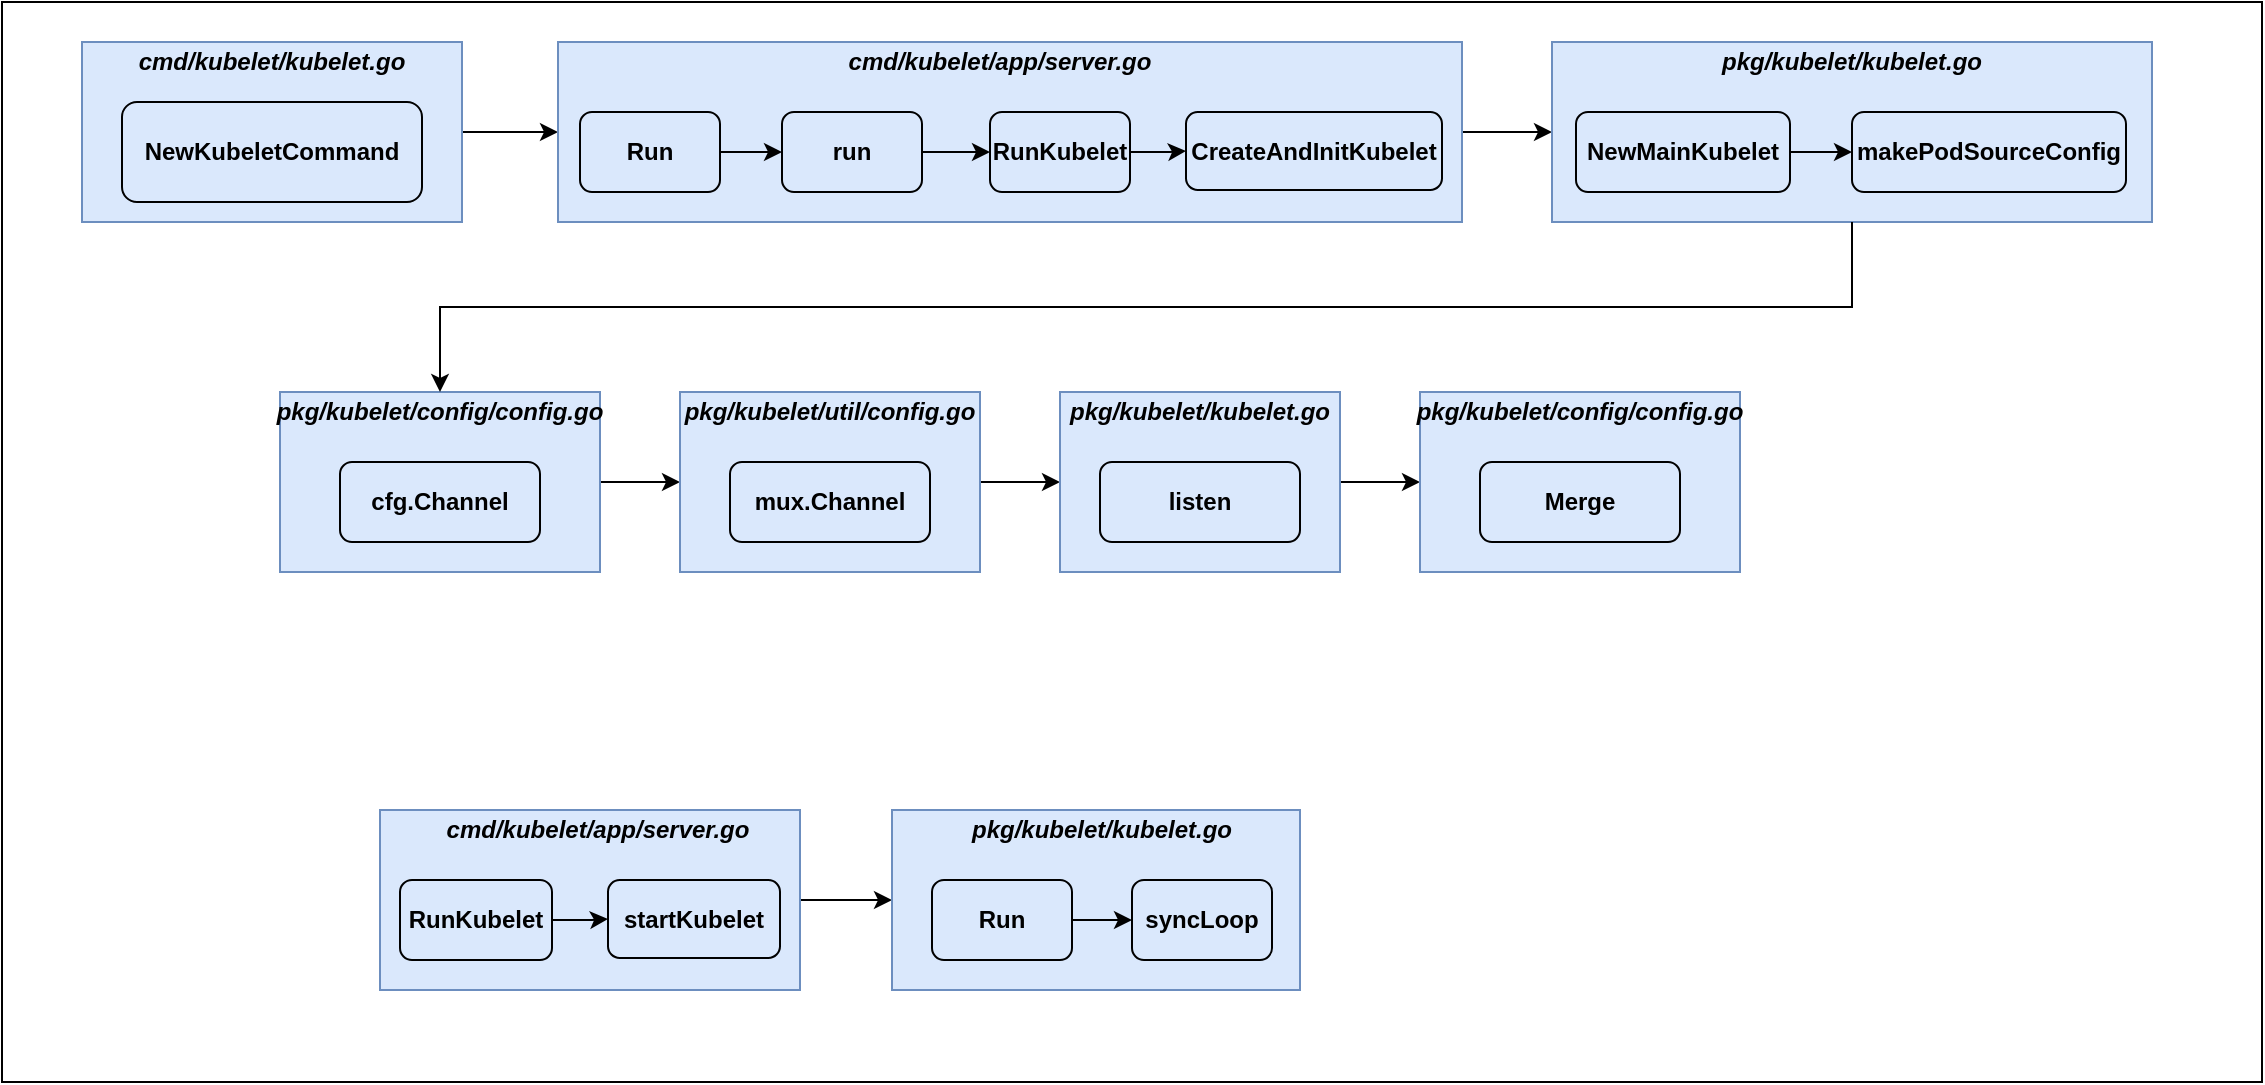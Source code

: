 <mxfile version="10.6.5" type="device"><diagram id="2vpmRGuvyanyWqD6oWW9" name="第 1 页"><mxGraphModel dx="1393" dy="844" grid="1" gridSize="10" guides="1" tooltips="1" connect="1" arrows="1" fold="1" page="1" pageScale="1" pageWidth="827" pageHeight="1169" math="0" shadow="0"><root><mxCell id="0"/><mxCell id="1" parent="0"/><mxCell id="O-B0kX2ZeCz8qp8V8LRg-75" value="" style="rounded=0;whiteSpace=wrap;html=1;fillColor=none;" vertex="1" parent="1"><mxGeometry x="40" y="180" width="1130" height="540" as="geometry"/></mxCell><mxCell id="O-B0kX2ZeCz8qp8V8LRg-41" value="" style="edgeStyle=orthogonalEdgeStyle;rounded=0;orthogonalLoop=1;jettySize=auto;html=1;fontStyle=1" edge="1" parent="1" source="O-B0kX2ZeCz8qp8V8LRg-5" target="O-B0kX2ZeCz8qp8V8LRg-40"><mxGeometry relative="1" as="geometry"/></mxCell><mxCell id="O-B0kX2ZeCz8qp8V8LRg-5" value="" style="rounded=0;whiteSpace=wrap;html=1;fillColor=#dae8fc;strokeColor=#6c8ebf;fontStyle=1" vertex="1" parent="1"><mxGeometry x="80" y="200" width="190" height="90" as="geometry"/></mxCell><mxCell id="O-B0kX2ZeCz8qp8V8LRg-52" value="" style="edgeStyle=orthogonalEdgeStyle;rounded=0;orthogonalLoop=1;jettySize=auto;html=1;fontStyle=1" edge="1" parent="1" source="O-B0kX2ZeCz8qp8V8LRg-40" target="O-B0kX2ZeCz8qp8V8LRg-51"><mxGeometry relative="1" as="geometry"/></mxCell><mxCell id="O-B0kX2ZeCz8qp8V8LRg-40" value="" style="rounded=0;whiteSpace=wrap;html=1;fillColor=#dae8fc;strokeColor=#6c8ebf;fontStyle=1" vertex="1" parent="1"><mxGeometry x="318" y="200" width="452" height="90" as="geometry"/></mxCell><mxCell id="O-B0kX2ZeCz8qp8V8LRg-51" value="" style="rounded=0;whiteSpace=wrap;html=1;fillColor=#dae8fc;strokeColor=#6c8ebf;fontStyle=1" vertex="1" parent="1"><mxGeometry x="815" y="200" width="300" height="90" as="geometry"/></mxCell><mxCell id="O-B0kX2ZeCz8qp8V8LRg-62" value="" style="edgeStyle=orthogonalEdgeStyle;rounded=0;orthogonalLoop=1;jettySize=auto;html=1;fontStyle=1" edge="1" parent="1" source="O-B0kX2ZeCz8qp8V8LRg-57" target="O-B0kX2ZeCz8qp8V8LRg-61"><mxGeometry relative="1" as="geometry"/></mxCell><mxCell id="O-B0kX2ZeCz8qp8V8LRg-57" value="" style="rounded=0;whiteSpace=wrap;html=1;fillColor=#dae8fc;strokeColor=#6c8ebf;fontStyle=1" vertex="1" parent="1"><mxGeometry x="179" y="375" width="160" height="90" as="geometry"/></mxCell><mxCell id="O-B0kX2ZeCz8qp8V8LRg-66" value="" style="edgeStyle=orthogonalEdgeStyle;rounded=0;orthogonalLoop=1;jettySize=auto;html=1;fontStyle=1" edge="1" parent="1" source="O-B0kX2ZeCz8qp8V8LRg-61" target="O-B0kX2ZeCz8qp8V8LRg-65"><mxGeometry relative="1" as="geometry"/></mxCell><mxCell id="O-B0kX2ZeCz8qp8V8LRg-61" value="" style="rounded=0;whiteSpace=wrap;html=1;fillColor=#dae8fc;strokeColor=#6c8ebf;fontStyle=1" vertex="1" parent="1"><mxGeometry x="379" y="375" width="150" height="90" as="geometry"/></mxCell><mxCell id="O-B0kX2ZeCz8qp8V8LRg-70" value="" style="edgeStyle=orthogonalEdgeStyle;rounded=0;orthogonalLoop=1;jettySize=auto;html=1;fontStyle=1" edge="1" parent="1" source="O-B0kX2ZeCz8qp8V8LRg-65" target="O-B0kX2ZeCz8qp8V8LRg-69"><mxGeometry relative="1" as="geometry"/></mxCell><mxCell id="O-B0kX2ZeCz8qp8V8LRg-65" value="" style="rounded=0;whiteSpace=wrap;html=1;fillColor=#dae8fc;strokeColor=#6c8ebf;fontStyle=1" vertex="1" parent="1"><mxGeometry x="569" y="375" width="140" height="90" as="geometry"/></mxCell><mxCell id="O-B0kX2ZeCz8qp8V8LRg-69" value="" style="rounded=0;whiteSpace=wrap;html=1;fillColor=#dae8fc;strokeColor=#6c8ebf;fontStyle=1" vertex="1" parent="1"><mxGeometry x="749" y="375" width="160" height="90" as="geometry"/></mxCell><mxCell id="O-B0kX2ZeCz8qp8V8LRg-2" value="NewKubeletCommand" style="rounded=1;whiteSpace=wrap;html=1;fillColor=none;fontStyle=1" vertex="1" parent="1"><mxGeometry x="100" y="230" width="150" height="50" as="geometry"/></mxCell><mxCell id="O-B0kX2ZeCz8qp8V8LRg-7" value="&lt;span&gt;&lt;i&gt;cmd/kubelet/kubelet.go&lt;/i&gt;&lt;/span&gt;" style="text;html=1;strokeColor=none;fillColor=none;align=center;verticalAlign=middle;whiteSpace=wrap;rounded=0;fontStyle=1" vertex="1" parent="1"><mxGeometry x="90" y="200" width="170" height="20" as="geometry"/></mxCell><mxCell id="O-B0kX2ZeCz8qp8V8LRg-42" value="&lt;i&gt;cmd/kubelet/app/server.go&lt;/i&gt;" style="text;html=1;strokeColor=none;fillColor=none;align=center;verticalAlign=middle;whiteSpace=wrap;rounded=0;fontStyle=1" vertex="1" parent="1"><mxGeometry x="454" y="200" width="170" height="20" as="geometry"/></mxCell><mxCell id="O-B0kX2ZeCz8qp8V8LRg-46" value="" style="edgeStyle=orthogonalEdgeStyle;rounded=0;orthogonalLoop=1;jettySize=auto;html=1;fontStyle=1" edge="1" parent="1" source="O-B0kX2ZeCz8qp8V8LRg-43" target="O-B0kX2ZeCz8qp8V8LRg-45"><mxGeometry relative="1" as="geometry"/></mxCell><mxCell id="O-B0kX2ZeCz8qp8V8LRg-43" value="Run" style="rounded=1;whiteSpace=wrap;html=1;fillColor=none;fontStyle=1" vertex="1" parent="1"><mxGeometry x="329" y="235" width="70" height="40" as="geometry"/></mxCell><mxCell id="O-B0kX2ZeCz8qp8V8LRg-48" value="" style="edgeStyle=orthogonalEdgeStyle;rounded=0;orthogonalLoop=1;jettySize=auto;html=1;fontStyle=1" edge="1" parent="1" source="O-B0kX2ZeCz8qp8V8LRg-45" target="O-B0kX2ZeCz8qp8V8LRg-47"><mxGeometry relative="1" as="geometry"/></mxCell><mxCell id="O-B0kX2ZeCz8qp8V8LRg-45" value="run" style="rounded=1;whiteSpace=wrap;html=1;fillColor=none;fontStyle=1" vertex="1" parent="1"><mxGeometry x="430" y="235" width="70" height="40" as="geometry"/></mxCell><mxCell id="O-B0kX2ZeCz8qp8V8LRg-50" value="" style="edgeStyle=orthogonalEdgeStyle;rounded=0;orthogonalLoop=1;jettySize=auto;html=1;fontStyle=1" edge="1" parent="1" source="O-B0kX2ZeCz8qp8V8LRg-47" target="O-B0kX2ZeCz8qp8V8LRg-49"><mxGeometry relative="1" as="geometry"/></mxCell><mxCell id="O-B0kX2ZeCz8qp8V8LRg-47" value="RunKubelet" style="rounded=1;whiteSpace=wrap;html=1;fillColor=none;fontStyle=1" vertex="1" parent="1"><mxGeometry x="534" y="235" width="70" height="40" as="geometry"/></mxCell><mxCell id="O-B0kX2ZeCz8qp8V8LRg-49" value="CreateAndInitKubelet" style="rounded=1;whiteSpace=wrap;html=1;fillColor=none;fontStyle=1" vertex="1" parent="1"><mxGeometry x="632" y="235" width="128" height="39" as="geometry"/></mxCell><mxCell id="O-B0kX2ZeCz8qp8V8LRg-55" value="" style="edgeStyle=orthogonalEdgeStyle;rounded=0;orthogonalLoop=1;jettySize=auto;html=1;fontStyle=1" edge="1" parent="1" source="O-B0kX2ZeCz8qp8V8LRg-53" target="O-B0kX2ZeCz8qp8V8LRg-54"><mxGeometry relative="1" as="geometry"/></mxCell><mxCell id="O-B0kX2ZeCz8qp8V8LRg-53" value="NewMainKubelet" style="rounded=1;whiteSpace=wrap;html=1;fillColor=none;fontStyle=1" vertex="1" parent="1"><mxGeometry x="827" y="235" width="107" height="40" as="geometry"/></mxCell><mxCell id="O-B0kX2ZeCz8qp8V8LRg-54" value="makePodSourceConfig" style="rounded=1;whiteSpace=wrap;html=1;fillColor=none;fontStyle=1" vertex="1" parent="1"><mxGeometry x="965" y="235" width="137" height="40" as="geometry"/></mxCell><mxCell id="O-B0kX2ZeCz8qp8V8LRg-56" value="&lt;i&gt;pkg/kubelet/kubelet.go&lt;/i&gt;&lt;br&gt;" style="text;html=1;strokeColor=none;fillColor=none;align=center;verticalAlign=middle;whiteSpace=wrap;rounded=0;fontStyle=1" vertex="1" parent="1"><mxGeometry x="880" y="200" width="170" height="20" as="geometry"/></mxCell><mxCell id="O-B0kX2ZeCz8qp8V8LRg-59" value="&lt;i&gt;pkg/kubelet/config/config.go&lt;/i&gt;" style="text;html=1;strokeColor=none;fillColor=none;align=center;verticalAlign=middle;whiteSpace=wrap;rounded=0;fontStyle=1" vertex="1" parent="1"><mxGeometry x="179" y="375" width="160" height="20" as="geometry"/></mxCell><mxCell id="O-B0kX2ZeCz8qp8V8LRg-60" value="cfg.Channel" style="rounded=1;whiteSpace=wrap;html=1;fillColor=none;fontStyle=1" vertex="1" parent="1"><mxGeometry x="209" y="410" width="100" height="40" as="geometry"/></mxCell><mxCell id="O-B0kX2ZeCz8qp8V8LRg-63" value="&lt;i&gt;pkg/kubelet/util/config.go&lt;/i&gt;&lt;br&gt;" style="text;html=1;strokeColor=none;fillColor=none;align=center;verticalAlign=middle;whiteSpace=wrap;rounded=0;fontStyle=1" vertex="1" parent="1"><mxGeometry x="384" y="375" width="140" height="20" as="geometry"/></mxCell><mxCell id="O-B0kX2ZeCz8qp8V8LRg-64" value="mux.Channel" style="rounded=1;whiteSpace=wrap;html=1;fillColor=none;fontStyle=1" vertex="1" parent="1"><mxGeometry x="404" y="410" width="100" height="40" as="geometry"/></mxCell><mxCell id="O-B0kX2ZeCz8qp8V8LRg-67" value="listen" style="rounded=1;whiteSpace=wrap;html=1;fillColor=none;fontStyle=1" vertex="1" parent="1"><mxGeometry x="589" y="410" width="100" height="40" as="geometry"/></mxCell><mxCell id="O-B0kX2ZeCz8qp8V8LRg-68" value="&lt;i&gt;pkg/kubelet/kubelet.go&lt;/i&gt;" style="text;html=1;strokeColor=none;fillColor=none;align=center;verticalAlign=middle;whiteSpace=wrap;rounded=0;fontStyle=1" vertex="1" parent="1"><mxGeometry x="574" y="375" width="130" height="19" as="geometry"/></mxCell><mxCell id="O-B0kX2ZeCz8qp8V8LRg-71" value="Merge" style="rounded=1;whiteSpace=wrap;html=1;fillColor=none;fontStyle=1" vertex="1" parent="1"><mxGeometry x="779" y="410" width="100" height="40" as="geometry"/></mxCell><mxCell id="O-B0kX2ZeCz8qp8V8LRg-73" value="&lt;i&gt;pkg/kubelet/config/config.go&lt;/i&gt;" style="text;html=1;strokeColor=none;fillColor=none;align=center;verticalAlign=middle;whiteSpace=wrap;rounded=0;fontStyle=1" vertex="1" parent="1"><mxGeometry x="749" y="375" width="160" height="20" as="geometry"/></mxCell><mxCell id="O-B0kX2ZeCz8qp8V8LRg-77" value="" style="edgeStyle=orthogonalEdgeStyle;rounded=0;orthogonalLoop=1;jettySize=auto;html=1;fontStyle=1;exitX=0.5;exitY=1;exitDx=0;exitDy=0;entryX=0.5;entryY=0;entryDx=0;entryDy=0;" edge="1" parent="1" source="O-B0kX2ZeCz8qp8V8LRg-51" target="O-B0kX2ZeCz8qp8V8LRg-59"><mxGeometry relative="1" as="geometry"><mxPoint x="719" y="430" as="sourcePoint"/><mxPoint x="759" y="430" as="targetPoint"/></mxGeometry></mxCell><mxCell id="O-B0kX2ZeCz8qp8V8LRg-88" value="" style="edgeStyle=orthogonalEdgeStyle;rounded=0;orthogonalLoop=1;jettySize=auto;html=1;" edge="1" parent="1" source="O-B0kX2ZeCz8qp8V8LRg-78" target="O-B0kX2ZeCz8qp8V8LRg-87"><mxGeometry relative="1" as="geometry"/></mxCell><mxCell id="O-B0kX2ZeCz8qp8V8LRg-78" value="" style="rounded=0;whiteSpace=wrap;html=1;fillColor=#dae8fc;strokeColor=#6c8ebf;fontStyle=1" vertex="1" parent="1"><mxGeometry x="229" y="584" width="210" height="90" as="geometry"/></mxCell><mxCell id="O-B0kX2ZeCz8qp8V8LRg-87" value="" style="rounded=0;whiteSpace=wrap;html=1;fillColor=#dae8fc;strokeColor=#6c8ebf;fontStyle=1" vertex="1" parent="1"><mxGeometry x="485" y="584" width="204" height="90" as="geometry"/></mxCell><mxCell id="O-B0kX2ZeCz8qp8V8LRg-79" value="&lt;i&gt;cmd/kubelet/app/server.go&lt;/i&gt;" style="text;html=1;strokeColor=none;fillColor=none;align=center;verticalAlign=middle;whiteSpace=wrap;rounded=0;fontStyle=1" vertex="1" parent="1"><mxGeometry x="253" y="584" width="170" height="20" as="geometry"/></mxCell><mxCell id="O-B0kX2ZeCz8qp8V8LRg-84" value="" style="edgeStyle=orthogonalEdgeStyle;rounded=0;orthogonalLoop=1;jettySize=auto;html=1;fontStyle=1" edge="1" parent="1" source="O-B0kX2ZeCz8qp8V8LRg-85" target="O-B0kX2ZeCz8qp8V8LRg-86"><mxGeometry relative="1" as="geometry"/></mxCell><mxCell id="O-B0kX2ZeCz8qp8V8LRg-85" value="RunKubelet" style="rounded=1;whiteSpace=wrap;html=1;fillColor=none;fontStyle=1" vertex="1" parent="1"><mxGeometry x="239" y="619" width="76" height="40" as="geometry"/></mxCell><mxCell id="O-B0kX2ZeCz8qp8V8LRg-86" value="&lt;pre&gt;&lt;span&gt;&lt;font face=&quot;Helvetica&quot;&gt;startKubelet&lt;/font&gt;&lt;/span&gt;&lt;/pre&gt;" style="rounded=1;whiteSpace=wrap;html=1;fillColor=none;fontStyle=1" vertex="1" parent="1"><mxGeometry x="343" y="619" width="86" height="39" as="geometry"/></mxCell><mxCell id="O-B0kX2ZeCz8qp8V8LRg-89" value="&lt;i&gt;pkg/kubelet/kubelet.go&lt;/i&gt;&lt;br&gt;" style="text;html=1;strokeColor=none;fillColor=none;align=center;verticalAlign=middle;whiteSpace=wrap;rounded=0;fontStyle=1" vertex="1" parent="1"><mxGeometry x="505" y="584" width="170" height="20" as="geometry"/></mxCell><mxCell id="O-B0kX2ZeCz8qp8V8LRg-92" value="" style="edgeStyle=orthogonalEdgeStyle;rounded=0;orthogonalLoop=1;jettySize=auto;html=1;" edge="1" parent="1" source="O-B0kX2ZeCz8qp8V8LRg-90" target="O-B0kX2ZeCz8qp8V8LRg-91"><mxGeometry relative="1" as="geometry"/></mxCell><mxCell id="O-B0kX2ZeCz8qp8V8LRg-90" value="Run" style="rounded=1;whiteSpace=wrap;html=1;fillColor=none;fontStyle=1" vertex="1" parent="1"><mxGeometry x="505" y="619" width="70" height="40" as="geometry"/></mxCell><mxCell id="O-B0kX2ZeCz8qp8V8LRg-91" value="&lt;pre&gt;&lt;span&gt;&lt;font face=&quot;Helvetica&quot;&gt;syncLoop&lt;/font&gt;&lt;/span&gt;&lt;/pre&gt;" style="rounded=1;whiteSpace=wrap;html=1;fillColor=none;fontStyle=1" vertex="1" parent="1"><mxGeometry x="605" y="619" width="70" height="40" as="geometry"/></mxCell></root></mxGraphModel></diagram></mxfile>
